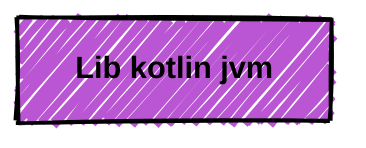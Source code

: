 ---
config:
  layout: elk
  look: handDrawn
  theme: forest
  elk:
    mergeEdges: true
    forceNodeModelOrder: true
    nodePlacementStrategy: LINEAR_SEGMENTS
    cycleBreakingStrategy: INTERACTIVE
    considerModelOrder: PREFER_EDGES
---
graph TD
  _sample_lib_kotlin_jvm["Lib kotlin jvm"]
  style _sample_lib_kotlin_jvm fill:mediumorchid,color:black,font-weight:bold,stroke:black,stroke-width:2px